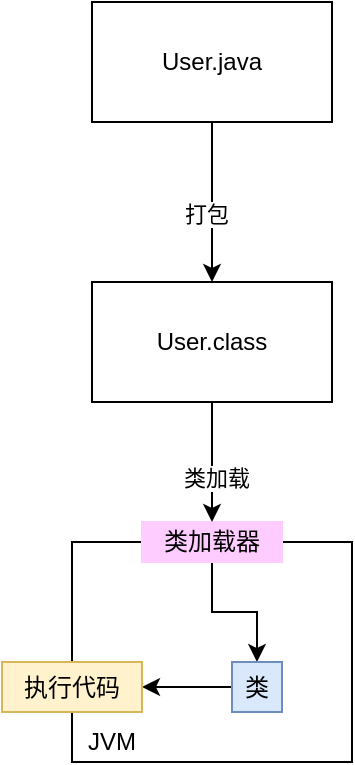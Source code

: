 <mxfile version="14.4.2" type="github">
  <diagram id="WpXSpNXp-I4iZ-xelN5j" name="Page-1">
    <mxGraphModel dx="946" dy="564" grid="1" gridSize="10" guides="1" tooltips="1" connect="1" arrows="1" fold="1" page="1" pageScale="1" pageWidth="827" pageHeight="1169" math="0" shadow="0">
      <root>
        <mxCell id="0" />
        <mxCell id="1" parent="0" />
        <mxCell id="jB5KRmb-R-Ja9BLFkrBw-10" value="" style="edgeStyle=orthogonalEdgeStyle;rounded=0;orthogonalLoop=1;jettySize=auto;html=1;" edge="1" parent="1" source="jB5KRmb-R-Ja9BLFkrBw-1" target="jB5KRmb-R-Ja9BLFkrBw-9">
          <mxGeometry relative="1" as="geometry" />
        </mxCell>
        <mxCell id="jB5KRmb-R-Ja9BLFkrBw-11" value="打包" style="edgeLabel;html=1;align=center;verticalAlign=middle;resizable=0;points=[];" vertex="1" connectable="0" parent="jB5KRmb-R-Ja9BLFkrBw-10">
          <mxGeometry x="0.15" y="-3" relative="1" as="geometry">
            <mxPoint as="offset" />
          </mxGeometry>
        </mxCell>
        <mxCell id="jB5KRmb-R-Ja9BLFkrBw-1" value="User.java" style="rounded=0;whiteSpace=wrap;html=1;" vertex="1" parent="1">
          <mxGeometry x="65" y="120" width="120" height="60" as="geometry" />
        </mxCell>
        <mxCell id="jB5KRmb-R-Ja9BLFkrBw-9" value="User.class" style="rounded=0;whiteSpace=wrap;html=1;" vertex="1" parent="1">
          <mxGeometry x="65" y="260" width="120" height="60" as="geometry" />
        </mxCell>
        <mxCell id="jB5KRmb-R-Ja9BLFkrBw-12" value="" style="whiteSpace=wrap;html=1;rounded=0;" vertex="1" parent="1">
          <mxGeometry x="55" y="390" width="140" height="110" as="geometry" />
        </mxCell>
        <mxCell id="jB5KRmb-R-Ja9BLFkrBw-21" style="edgeStyle=orthogonalEdgeStyle;rounded=0;orthogonalLoop=1;jettySize=auto;html=1;" edge="1" parent="1" source="jB5KRmb-R-Ja9BLFkrBw-16" target="jB5KRmb-R-Ja9BLFkrBw-20">
          <mxGeometry relative="1" as="geometry" />
        </mxCell>
        <mxCell id="jB5KRmb-R-Ja9BLFkrBw-16" value="类加载器" style="rounded=0;whiteSpace=wrap;html=1;strokeColor=#FFCCFF;fillColor=#FFCCFF;" vertex="1" parent="1">
          <mxGeometry x="90" y="380" width="70" height="20" as="geometry" />
        </mxCell>
        <mxCell id="jB5KRmb-R-Ja9BLFkrBw-17" value="" style="edgeStyle=orthogonalEdgeStyle;rounded=0;orthogonalLoop=1;jettySize=auto;html=1;" edge="1" parent="1" source="jB5KRmb-R-Ja9BLFkrBw-9" target="jB5KRmb-R-Ja9BLFkrBw-16">
          <mxGeometry relative="1" as="geometry">
            <mxPoint x="400" y="120" as="sourcePoint" />
            <mxPoint x="490" y="210" as="targetPoint" />
          </mxGeometry>
        </mxCell>
        <mxCell id="jB5KRmb-R-Ja9BLFkrBw-18" value="类加载" style="edgeLabel;html=1;align=center;verticalAlign=middle;resizable=0;points=[];" vertex="1" connectable="0" parent="jB5KRmb-R-Ja9BLFkrBw-17">
          <mxGeometry x="0.256" y="2" relative="1" as="geometry">
            <mxPoint as="offset" />
          </mxGeometry>
        </mxCell>
        <mxCell id="jB5KRmb-R-Ja9BLFkrBw-19" value="JVM" style="text;html=1;strokeColor=none;fillColor=none;align=center;verticalAlign=middle;whiteSpace=wrap;rounded=0;" vertex="1" parent="1">
          <mxGeometry x="55" y="480" width="40" height="20" as="geometry" />
        </mxCell>
        <mxCell id="jB5KRmb-R-Ja9BLFkrBw-27" value="" style="edgeStyle=orthogonalEdgeStyle;rounded=0;orthogonalLoop=1;jettySize=auto;html=1;" edge="1" parent="1" source="jB5KRmb-R-Ja9BLFkrBw-20" target="jB5KRmb-R-Ja9BLFkrBw-26">
          <mxGeometry relative="1" as="geometry" />
        </mxCell>
        <mxCell id="jB5KRmb-R-Ja9BLFkrBw-20" value="类" style="rounded=0;whiteSpace=wrap;html=1;strokeColor=#6c8ebf;fillColor=#dae8fc;" vertex="1" parent="1">
          <mxGeometry x="135" y="450" width="25" height="25" as="geometry" />
        </mxCell>
        <mxCell id="jB5KRmb-R-Ja9BLFkrBw-26" value="执行代码" style="rounded=0;whiteSpace=wrap;html=1;strokeColor=#d6b656;fillColor=#fff2cc;" vertex="1" parent="1">
          <mxGeometry x="20" y="450" width="70" height="25" as="geometry" />
        </mxCell>
      </root>
    </mxGraphModel>
  </diagram>
</mxfile>
